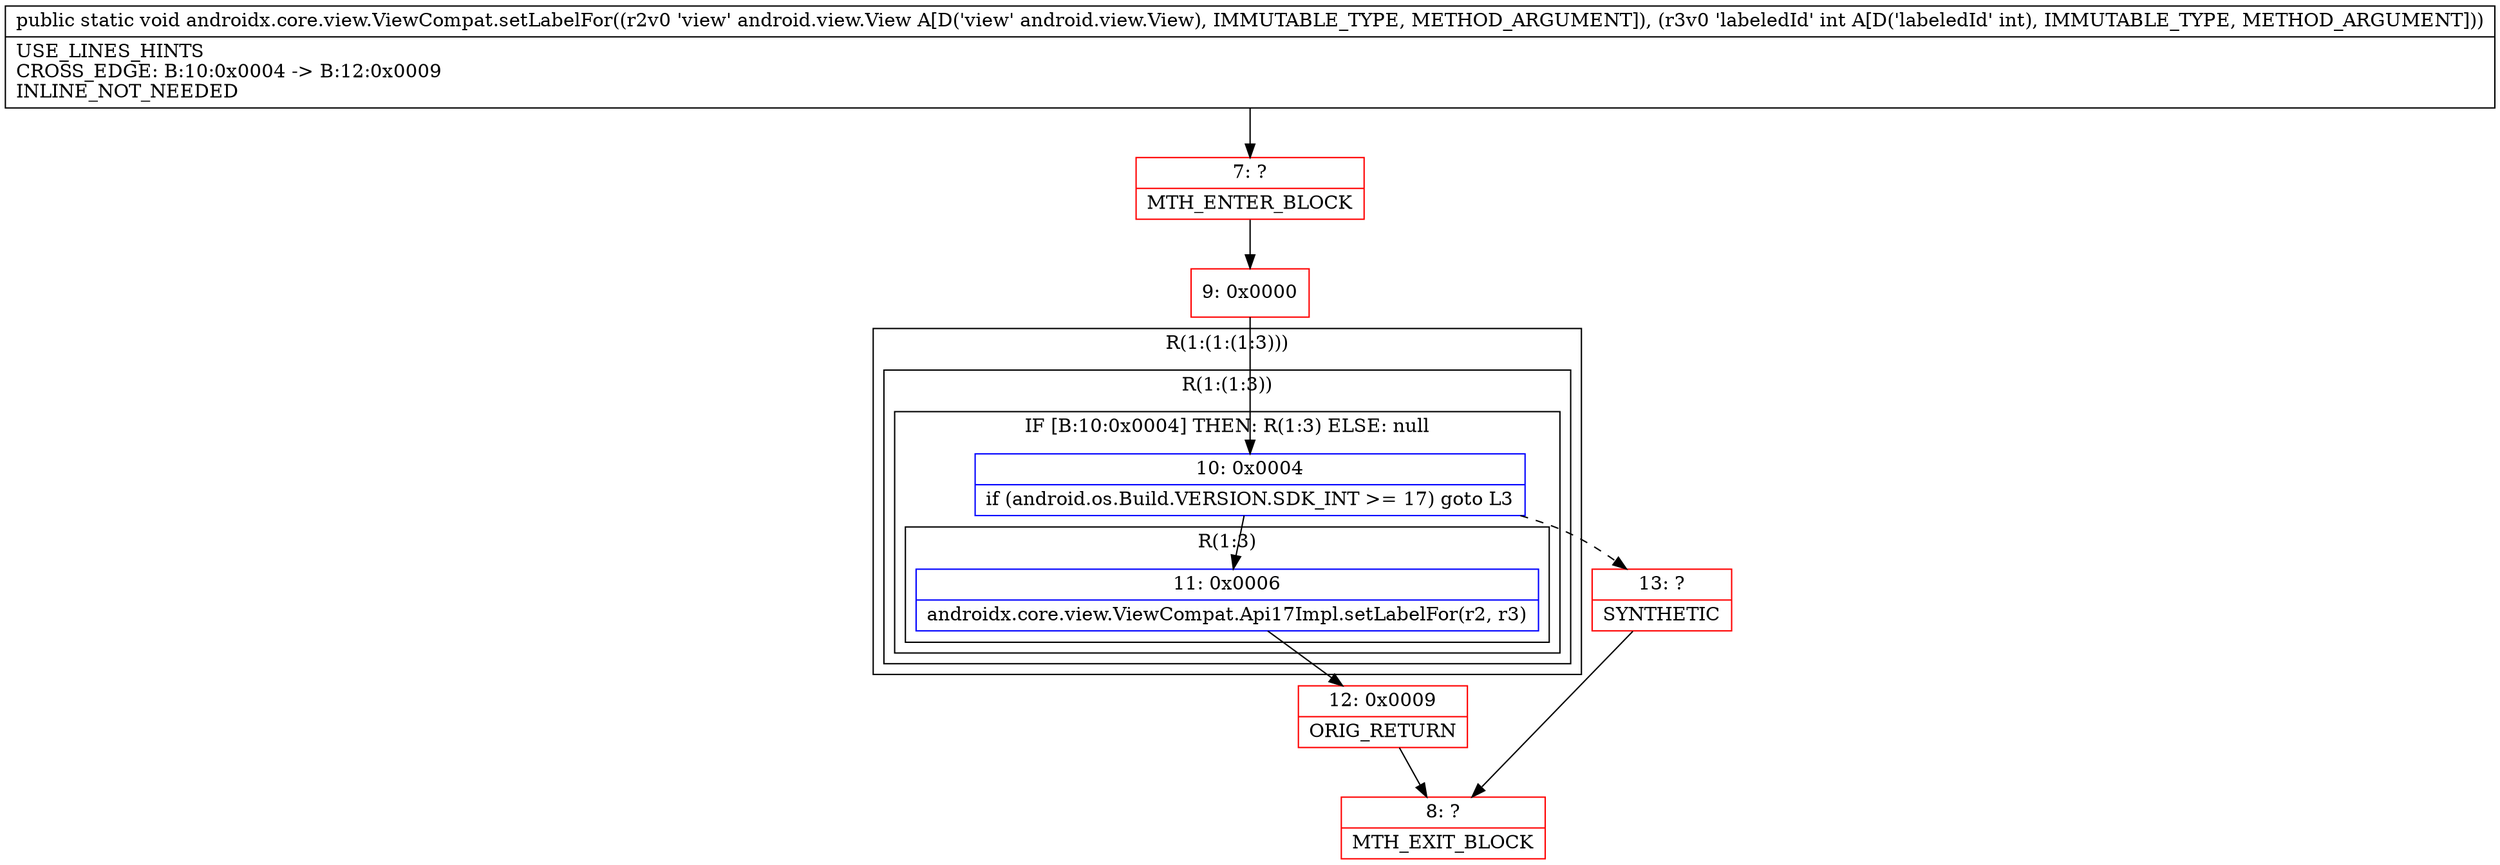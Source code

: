 digraph "CFG forandroidx.core.view.ViewCompat.setLabelFor(Landroid\/view\/View;I)V" {
subgraph cluster_Region_1630263287 {
label = "R(1:(1:(1:3)))";
node [shape=record,color=blue];
subgraph cluster_Region_1415088751 {
label = "R(1:(1:3))";
node [shape=record,color=blue];
subgraph cluster_IfRegion_703639258 {
label = "IF [B:10:0x0004] THEN: R(1:3) ELSE: null";
node [shape=record,color=blue];
Node_10 [shape=record,label="{10\:\ 0x0004|if (android.os.Build.VERSION.SDK_INT \>= 17) goto L3\l}"];
subgraph cluster_Region_193037476 {
label = "R(1:3)";
node [shape=record,color=blue];
Node_11 [shape=record,label="{11\:\ 0x0006|androidx.core.view.ViewCompat.Api17Impl.setLabelFor(r2, r3)\l}"];
}
}
}
}
Node_7 [shape=record,color=red,label="{7\:\ ?|MTH_ENTER_BLOCK\l}"];
Node_9 [shape=record,color=red,label="{9\:\ 0x0000}"];
Node_12 [shape=record,color=red,label="{12\:\ 0x0009|ORIG_RETURN\l}"];
Node_8 [shape=record,color=red,label="{8\:\ ?|MTH_EXIT_BLOCK\l}"];
Node_13 [shape=record,color=red,label="{13\:\ ?|SYNTHETIC\l}"];
MethodNode[shape=record,label="{public static void androidx.core.view.ViewCompat.setLabelFor((r2v0 'view' android.view.View A[D('view' android.view.View), IMMUTABLE_TYPE, METHOD_ARGUMENT]), (r3v0 'labeledId' int A[D('labeledId' int), IMMUTABLE_TYPE, METHOD_ARGUMENT]))  | USE_LINES_HINTS\lCROSS_EDGE: B:10:0x0004 \-\> B:12:0x0009\lINLINE_NOT_NEEDED\l}"];
MethodNode -> Node_7;Node_10 -> Node_11;
Node_10 -> Node_13[style=dashed];
Node_11 -> Node_12;
Node_7 -> Node_9;
Node_9 -> Node_10;
Node_12 -> Node_8;
Node_13 -> Node_8;
}

